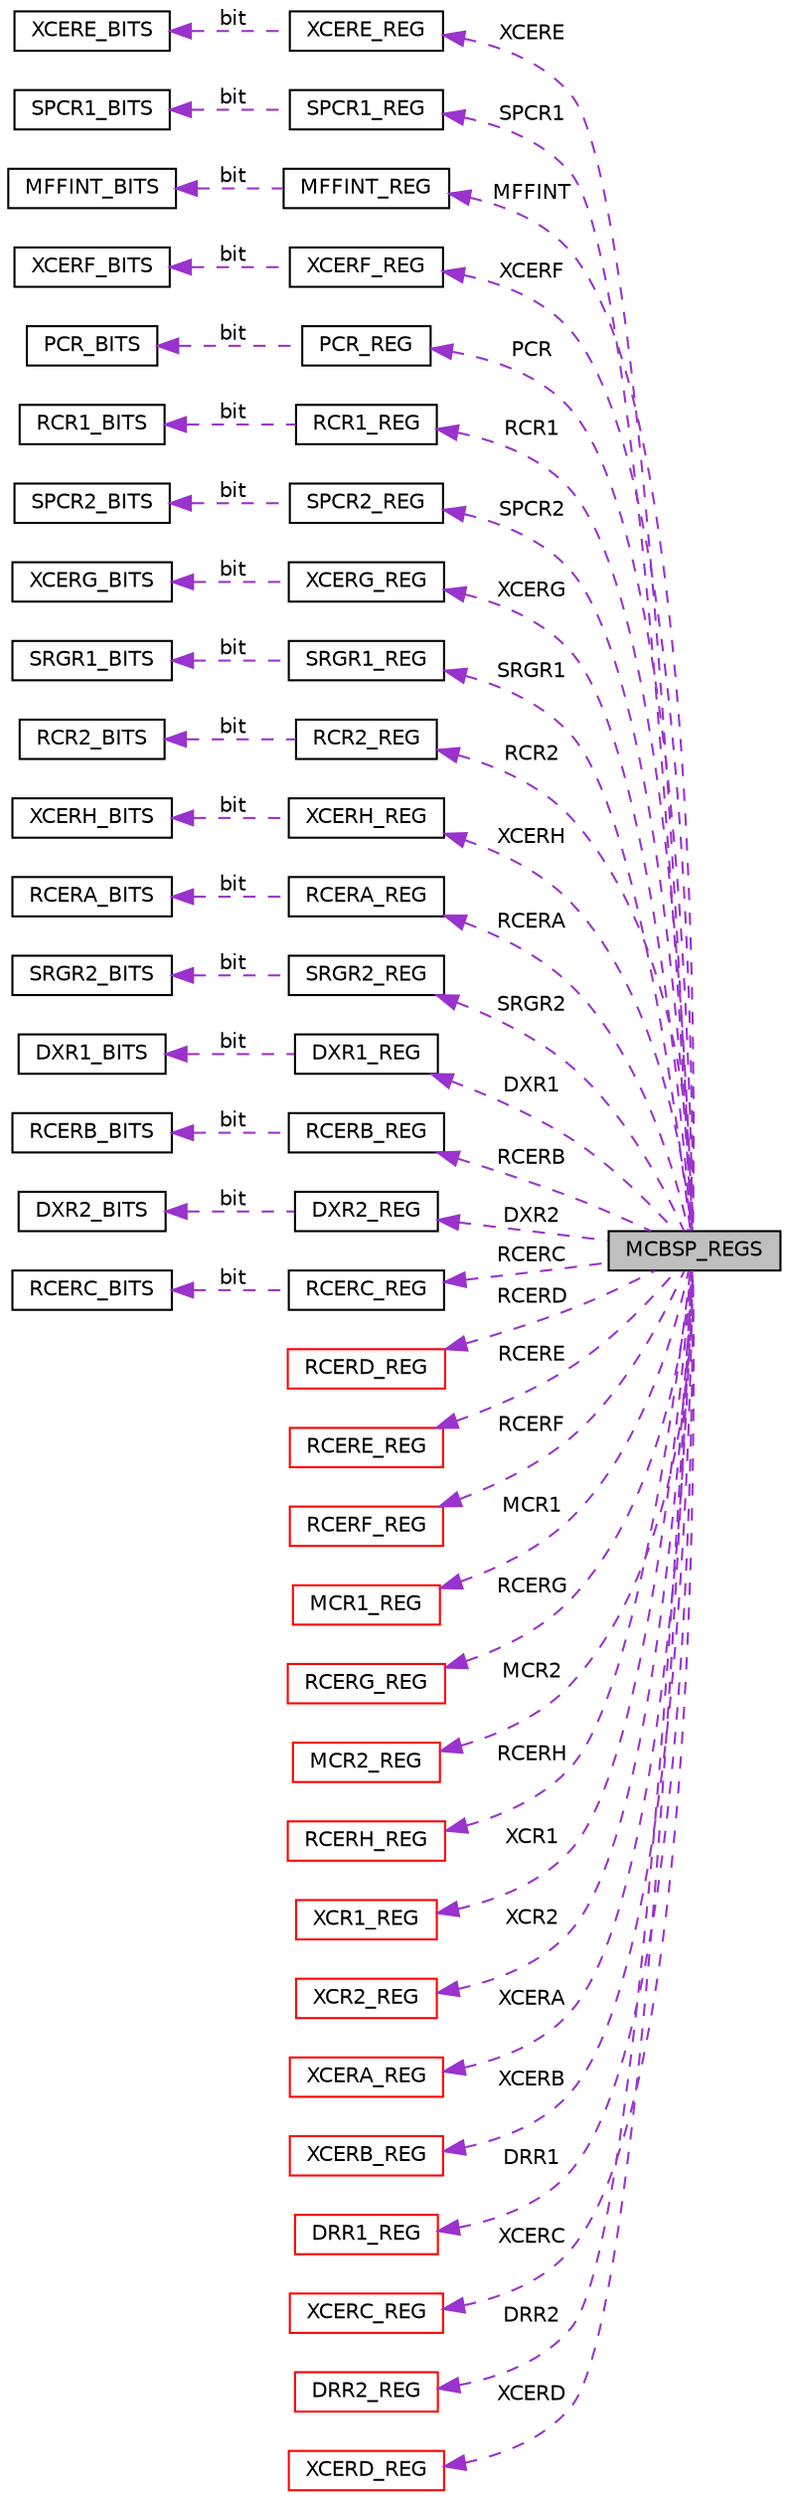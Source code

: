 digraph "MCBSP_REGS"
{
  edge [fontname="Helvetica",fontsize="10",labelfontname="Helvetica",labelfontsize="10"];
  node [fontname="Helvetica",fontsize="10",shape=record];
  rankdir="LR";
  Node1 [label="MCBSP_REGS",height=0.2,width=0.4,color="black", fillcolor="grey75", style="filled", fontcolor="black"];
  Node2 -> Node1 [dir="back",color="darkorchid3",fontsize="10",style="dashed",label=" XCERE" ,fontname="Helvetica"];
  Node2 [label="XCERE_REG",height=0.2,width=0.4,color="black", fillcolor="white", style="filled",URL="$union_x_c_e_r_e___r_e_g.html"];
  Node3 -> Node2 [dir="back",color="darkorchid3",fontsize="10",style="dashed",label=" bit" ,fontname="Helvetica"];
  Node3 [label="XCERE_BITS",height=0.2,width=0.4,color="black", fillcolor="white", style="filled",URL="$struct_x_c_e_r_e___b_i_t_s.html"];
  Node4 -> Node1 [dir="back",color="darkorchid3",fontsize="10",style="dashed",label=" SPCR1" ,fontname="Helvetica"];
  Node4 [label="SPCR1_REG",height=0.2,width=0.4,color="black", fillcolor="white", style="filled",URL="$union_s_p_c_r1___r_e_g.html"];
  Node5 -> Node4 [dir="back",color="darkorchid3",fontsize="10",style="dashed",label=" bit" ,fontname="Helvetica"];
  Node5 [label="SPCR1_BITS",height=0.2,width=0.4,color="black", fillcolor="white", style="filled",URL="$struct_s_p_c_r1___b_i_t_s.html"];
  Node6 -> Node1 [dir="back",color="darkorchid3",fontsize="10",style="dashed",label=" MFFINT" ,fontname="Helvetica"];
  Node6 [label="MFFINT_REG",height=0.2,width=0.4,color="black", fillcolor="white", style="filled",URL="$union_m_f_f_i_n_t___r_e_g.html"];
  Node7 -> Node6 [dir="back",color="darkorchid3",fontsize="10",style="dashed",label=" bit" ,fontname="Helvetica"];
  Node7 [label="MFFINT_BITS",height=0.2,width=0.4,color="black", fillcolor="white", style="filled",URL="$struct_m_f_f_i_n_t___b_i_t_s.html"];
  Node8 -> Node1 [dir="back",color="darkorchid3",fontsize="10",style="dashed",label=" XCERF" ,fontname="Helvetica"];
  Node8 [label="XCERF_REG",height=0.2,width=0.4,color="black", fillcolor="white", style="filled",URL="$union_x_c_e_r_f___r_e_g.html"];
  Node9 -> Node8 [dir="back",color="darkorchid3",fontsize="10",style="dashed",label=" bit" ,fontname="Helvetica"];
  Node9 [label="XCERF_BITS",height=0.2,width=0.4,color="black", fillcolor="white", style="filled",URL="$struct_x_c_e_r_f___b_i_t_s.html"];
  Node10 -> Node1 [dir="back",color="darkorchid3",fontsize="10",style="dashed",label=" PCR" ,fontname="Helvetica"];
  Node10 [label="PCR_REG",height=0.2,width=0.4,color="black", fillcolor="white", style="filled",URL="$union_p_c_r___r_e_g.html"];
  Node11 -> Node10 [dir="back",color="darkorchid3",fontsize="10",style="dashed",label=" bit" ,fontname="Helvetica"];
  Node11 [label="PCR_BITS",height=0.2,width=0.4,color="black", fillcolor="white", style="filled",URL="$struct_p_c_r___b_i_t_s.html"];
  Node12 -> Node1 [dir="back",color="darkorchid3",fontsize="10",style="dashed",label=" RCR1" ,fontname="Helvetica"];
  Node12 [label="RCR1_REG",height=0.2,width=0.4,color="black", fillcolor="white", style="filled",URL="$union_r_c_r1___r_e_g.html"];
  Node13 -> Node12 [dir="back",color="darkorchid3",fontsize="10",style="dashed",label=" bit" ,fontname="Helvetica"];
  Node13 [label="RCR1_BITS",height=0.2,width=0.4,color="black", fillcolor="white", style="filled",URL="$struct_r_c_r1___b_i_t_s.html"];
  Node14 -> Node1 [dir="back",color="darkorchid3",fontsize="10",style="dashed",label=" SPCR2" ,fontname="Helvetica"];
  Node14 [label="SPCR2_REG",height=0.2,width=0.4,color="black", fillcolor="white", style="filled",URL="$union_s_p_c_r2___r_e_g.html"];
  Node15 -> Node14 [dir="back",color="darkorchid3",fontsize="10",style="dashed",label=" bit" ,fontname="Helvetica"];
  Node15 [label="SPCR2_BITS",height=0.2,width=0.4,color="black", fillcolor="white", style="filled",URL="$struct_s_p_c_r2___b_i_t_s.html"];
  Node16 -> Node1 [dir="back",color="darkorchid3",fontsize="10",style="dashed",label=" XCERG" ,fontname="Helvetica"];
  Node16 [label="XCERG_REG",height=0.2,width=0.4,color="black", fillcolor="white", style="filled",URL="$union_x_c_e_r_g___r_e_g.html"];
  Node17 -> Node16 [dir="back",color="darkorchid3",fontsize="10",style="dashed",label=" bit" ,fontname="Helvetica"];
  Node17 [label="XCERG_BITS",height=0.2,width=0.4,color="black", fillcolor="white", style="filled",URL="$struct_x_c_e_r_g___b_i_t_s.html"];
  Node18 -> Node1 [dir="back",color="darkorchid3",fontsize="10",style="dashed",label=" SRGR1" ,fontname="Helvetica"];
  Node18 [label="SRGR1_REG",height=0.2,width=0.4,color="black", fillcolor="white", style="filled",URL="$union_s_r_g_r1___r_e_g.html"];
  Node19 -> Node18 [dir="back",color="darkorchid3",fontsize="10",style="dashed",label=" bit" ,fontname="Helvetica"];
  Node19 [label="SRGR1_BITS",height=0.2,width=0.4,color="black", fillcolor="white", style="filled",URL="$struct_s_r_g_r1___b_i_t_s.html"];
  Node20 -> Node1 [dir="back",color="darkorchid3",fontsize="10",style="dashed",label=" RCR2" ,fontname="Helvetica"];
  Node20 [label="RCR2_REG",height=0.2,width=0.4,color="black", fillcolor="white", style="filled",URL="$union_r_c_r2___r_e_g.html"];
  Node21 -> Node20 [dir="back",color="darkorchid3",fontsize="10",style="dashed",label=" bit" ,fontname="Helvetica"];
  Node21 [label="RCR2_BITS",height=0.2,width=0.4,color="black", fillcolor="white", style="filled",URL="$struct_r_c_r2___b_i_t_s.html"];
  Node22 -> Node1 [dir="back",color="darkorchid3",fontsize="10",style="dashed",label=" XCERH" ,fontname="Helvetica"];
  Node22 [label="XCERH_REG",height=0.2,width=0.4,color="black", fillcolor="white", style="filled",URL="$union_x_c_e_r_h___r_e_g.html"];
  Node23 -> Node22 [dir="back",color="darkorchid3",fontsize="10",style="dashed",label=" bit" ,fontname="Helvetica"];
  Node23 [label="XCERH_BITS",height=0.2,width=0.4,color="black", fillcolor="white", style="filled",URL="$struct_x_c_e_r_h___b_i_t_s.html"];
  Node24 -> Node1 [dir="back",color="darkorchid3",fontsize="10",style="dashed",label=" RCERA" ,fontname="Helvetica"];
  Node24 [label="RCERA_REG",height=0.2,width=0.4,color="black", fillcolor="white", style="filled",URL="$union_r_c_e_r_a___r_e_g.html"];
  Node25 -> Node24 [dir="back",color="darkorchid3",fontsize="10",style="dashed",label=" bit" ,fontname="Helvetica"];
  Node25 [label="RCERA_BITS",height=0.2,width=0.4,color="black", fillcolor="white", style="filled",URL="$struct_r_c_e_r_a___b_i_t_s.html"];
  Node26 -> Node1 [dir="back",color="darkorchid3",fontsize="10",style="dashed",label=" SRGR2" ,fontname="Helvetica"];
  Node26 [label="SRGR2_REG",height=0.2,width=0.4,color="black", fillcolor="white", style="filled",URL="$union_s_r_g_r2___r_e_g.html"];
  Node27 -> Node26 [dir="back",color="darkorchid3",fontsize="10",style="dashed",label=" bit" ,fontname="Helvetica"];
  Node27 [label="SRGR2_BITS",height=0.2,width=0.4,color="black", fillcolor="white", style="filled",URL="$struct_s_r_g_r2___b_i_t_s.html"];
  Node28 -> Node1 [dir="back",color="darkorchid3",fontsize="10",style="dashed",label=" DXR1" ,fontname="Helvetica"];
  Node28 [label="DXR1_REG",height=0.2,width=0.4,color="black", fillcolor="white", style="filled",URL="$union_d_x_r1___r_e_g.html"];
  Node29 -> Node28 [dir="back",color="darkorchid3",fontsize="10",style="dashed",label=" bit" ,fontname="Helvetica"];
  Node29 [label="DXR1_BITS",height=0.2,width=0.4,color="black", fillcolor="white", style="filled",URL="$struct_d_x_r1___b_i_t_s.html"];
  Node30 -> Node1 [dir="back",color="darkorchid3",fontsize="10",style="dashed",label=" RCERB" ,fontname="Helvetica"];
  Node30 [label="RCERB_REG",height=0.2,width=0.4,color="black", fillcolor="white", style="filled",URL="$union_r_c_e_r_b___r_e_g.html"];
  Node31 -> Node30 [dir="back",color="darkorchid3",fontsize="10",style="dashed",label=" bit" ,fontname="Helvetica"];
  Node31 [label="RCERB_BITS",height=0.2,width=0.4,color="black", fillcolor="white", style="filled",URL="$struct_r_c_e_r_b___b_i_t_s.html"];
  Node32 -> Node1 [dir="back",color="darkorchid3",fontsize="10",style="dashed",label=" DXR2" ,fontname="Helvetica"];
  Node32 [label="DXR2_REG",height=0.2,width=0.4,color="black", fillcolor="white", style="filled",URL="$union_d_x_r2___r_e_g.html"];
  Node33 -> Node32 [dir="back",color="darkorchid3",fontsize="10",style="dashed",label=" bit" ,fontname="Helvetica"];
  Node33 [label="DXR2_BITS",height=0.2,width=0.4,color="black", fillcolor="white", style="filled",URL="$struct_d_x_r2___b_i_t_s.html"];
  Node34 -> Node1 [dir="back",color="darkorchid3",fontsize="10",style="dashed",label=" RCERC" ,fontname="Helvetica"];
  Node34 [label="RCERC_REG",height=0.2,width=0.4,color="black", fillcolor="white", style="filled",URL="$union_r_c_e_r_c___r_e_g.html"];
  Node35 -> Node34 [dir="back",color="darkorchid3",fontsize="10",style="dashed",label=" bit" ,fontname="Helvetica"];
  Node35 [label="RCERC_BITS",height=0.2,width=0.4,color="black", fillcolor="white", style="filled",URL="$struct_r_c_e_r_c___b_i_t_s.html"];
  Node36 -> Node1 [dir="back",color="darkorchid3",fontsize="10",style="dashed",label=" RCERD" ,fontname="Helvetica"];
  Node36 [label="RCERD_REG",height=0.2,width=0.4,color="red", fillcolor="white", style="filled",URL="$union_r_c_e_r_d___r_e_g.html"];
  Node37 -> Node1 [dir="back",color="darkorchid3",fontsize="10",style="dashed",label=" RCERE" ,fontname="Helvetica"];
  Node37 [label="RCERE_REG",height=0.2,width=0.4,color="red", fillcolor="white", style="filled",URL="$union_r_c_e_r_e___r_e_g.html"];
  Node38 -> Node1 [dir="back",color="darkorchid3",fontsize="10",style="dashed",label=" RCERF" ,fontname="Helvetica"];
  Node38 [label="RCERF_REG",height=0.2,width=0.4,color="red", fillcolor="white", style="filled",URL="$union_r_c_e_r_f___r_e_g.html"];
  Node39 -> Node1 [dir="back",color="darkorchid3",fontsize="10",style="dashed",label=" MCR1" ,fontname="Helvetica"];
  Node39 [label="MCR1_REG",height=0.2,width=0.4,color="red", fillcolor="white", style="filled",URL="$union_m_c_r1___r_e_g.html"];
  Node40 -> Node1 [dir="back",color="darkorchid3",fontsize="10",style="dashed",label=" RCERG" ,fontname="Helvetica"];
  Node40 [label="RCERG_REG",height=0.2,width=0.4,color="red", fillcolor="white", style="filled",URL="$union_r_c_e_r_g___r_e_g.html"];
  Node41 -> Node1 [dir="back",color="darkorchid3",fontsize="10",style="dashed",label=" MCR2" ,fontname="Helvetica"];
  Node41 [label="MCR2_REG",height=0.2,width=0.4,color="red", fillcolor="white", style="filled",URL="$union_m_c_r2___r_e_g.html"];
  Node42 -> Node1 [dir="back",color="darkorchid3",fontsize="10",style="dashed",label=" RCERH" ,fontname="Helvetica"];
  Node42 [label="RCERH_REG",height=0.2,width=0.4,color="red", fillcolor="white", style="filled",URL="$union_r_c_e_r_h___r_e_g.html"];
  Node43 -> Node1 [dir="back",color="darkorchid3",fontsize="10",style="dashed",label=" XCR1" ,fontname="Helvetica"];
  Node43 [label="XCR1_REG",height=0.2,width=0.4,color="red", fillcolor="white", style="filled",URL="$union_x_c_r1___r_e_g.html"];
  Node44 -> Node1 [dir="back",color="darkorchid3",fontsize="10",style="dashed",label=" XCR2" ,fontname="Helvetica"];
  Node44 [label="XCR2_REG",height=0.2,width=0.4,color="red", fillcolor="white", style="filled",URL="$union_x_c_r2___r_e_g.html"];
  Node45 -> Node1 [dir="back",color="darkorchid3",fontsize="10",style="dashed",label=" XCERA" ,fontname="Helvetica"];
  Node45 [label="XCERA_REG",height=0.2,width=0.4,color="red", fillcolor="white", style="filled",URL="$union_x_c_e_r_a___r_e_g.html"];
  Node46 -> Node1 [dir="back",color="darkorchid3",fontsize="10",style="dashed",label=" XCERB" ,fontname="Helvetica"];
  Node46 [label="XCERB_REG",height=0.2,width=0.4,color="red", fillcolor="white", style="filled",URL="$union_x_c_e_r_b___r_e_g.html"];
  Node47 -> Node1 [dir="back",color="darkorchid3",fontsize="10",style="dashed",label=" DRR1" ,fontname="Helvetica"];
  Node47 [label="DRR1_REG",height=0.2,width=0.4,color="red", fillcolor="white", style="filled",URL="$union_d_r_r1___r_e_g.html"];
  Node48 -> Node1 [dir="back",color="darkorchid3",fontsize="10",style="dashed",label=" XCERC" ,fontname="Helvetica"];
  Node48 [label="XCERC_REG",height=0.2,width=0.4,color="red", fillcolor="white", style="filled",URL="$union_x_c_e_r_c___r_e_g.html"];
  Node49 -> Node1 [dir="back",color="darkorchid3",fontsize="10",style="dashed",label=" DRR2" ,fontname="Helvetica"];
  Node49 [label="DRR2_REG",height=0.2,width=0.4,color="red", fillcolor="white", style="filled",URL="$union_d_r_r2___r_e_g.html"];
  Node50 -> Node1 [dir="back",color="darkorchid3",fontsize="10",style="dashed",label=" XCERD" ,fontname="Helvetica"];
  Node50 [label="XCERD_REG",height=0.2,width=0.4,color="red", fillcolor="white", style="filled",URL="$union_x_c_e_r_d___r_e_g.html"];
}
